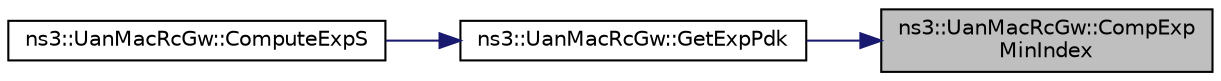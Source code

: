 digraph "ns3::UanMacRcGw::CompExpMinIndex"
{
 // LATEX_PDF_SIZE
  edge [fontname="Helvetica",fontsize="10",labelfontname="Helvetica",labelfontsize="10"];
  node [fontname="Helvetica",fontsize="10",shape=record];
  rankdir="RL";
  Node1 [label="ns3::UanMacRcGw::CompExp\lMinIndex",height=0.2,width=0.4,color="black", fillcolor="grey75", style="filled", fontcolor="black",tooltip="Index to the k'th expected delay among n nodes."];
  Node1 -> Node2 [dir="back",color="midnightblue",fontsize="10",style="solid",fontname="Helvetica"];
  Node2 [label="ns3::UanMacRcGw::GetExpPdk",height=0.2,width=0.4,color="black", fillcolor="white", style="filled",URL="$classns3_1_1_uan_mac_rc_gw.html#aeec69b11f4b59b2afdf93d1b9e845c88",tooltip="Get the expected propagation delay to each node."];
  Node2 -> Node3 [dir="back",color="midnightblue",fontsize="10",style="solid",fontname="Helvetica"];
  Node3 [label="ns3::UanMacRcGw::ComputeExpS",height=0.2,width=0.4,color="black", fillcolor="white", style="filled",URL="$classns3_1_1_uan_mac_rc_gw.html#a4c72ab2a3cf75991d00cd183218a7045",tooltip="Throughput for a reservations with framesize ld."];
}
